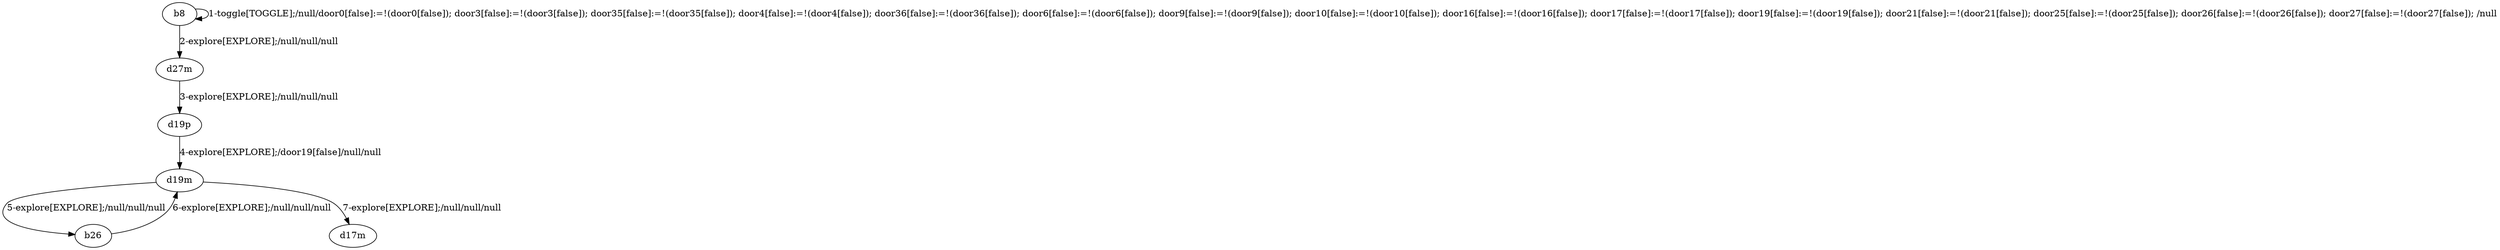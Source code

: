 # Total number of goals covered by this test: 2
# b26 --> d19m
# d19m --> d17m

digraph g {
"b8" -> "b8" [label = "1-toggle[TOGGLE];/null/door0[false]:=!(door0[false]); door3[false]:=!(door3[false]); door35[false]:=!(door35[false]); door4[false]:=!(door4[false]); door36[false]:=!(door36[false]); door6[false]:=!(door6[false]); door9[false]:=!(door9[false]); door10[false]:=!(door10[false]); door16[false]:=!(door16[false]); door17[false]:=!(door17[false]); door19[false]:=!(door19[false]); door21[false]:=!(door21[false]); door25[false]:=!(door25[false]); door26[false]:=!(door26[false]); door27[false]:=!(door27[false]); /null"];
"b8" -> "d27m" [label = "2-explore[EXPLORE];/null/null/null"];
"d27m" -> "d19p" [label = "3-explore[EXPLORE];/null/null/null"];
"d19p" -> "d19m" [label = "4-explore[EXPLORE];/door19[false]/null/null"];
"d19m" -> "b26" [label = "5-explore[EXPLORE];/null/null/null"];
"b26" -> "d19m" [label = "6-explore[EXPLORE];/null/null/null"];
"d19m" -> "d17m" [label = "7-explore[EXPLORE];/null/null/null"];
}